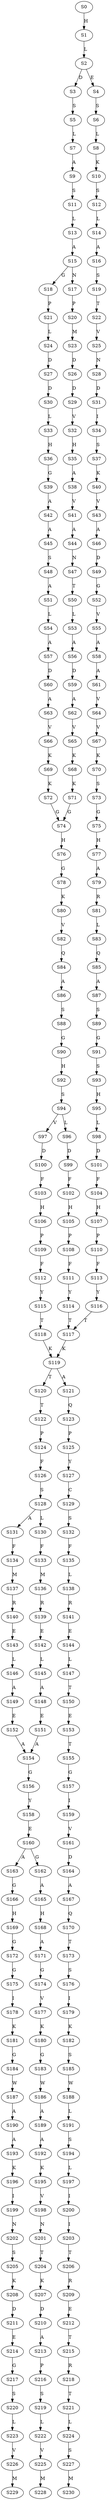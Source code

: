 strict digraph  {
	S0 -> S1 [ label = H ];
	S1 -> S2 [ label = L ];
	S2 -> S3 [ label = D ];
	S2 -> S4 [ label = E ];
	S3 -> S5 [ label = S ];
	S4 -> S6 [ label = S ];
	S5 -> S7 [ label = L ];
	S6 -> S8 [ label = L ];
	S7 -> S9 [ label = A ];
	S8 -> S10 [ label = K ];
	S9 -> S11 [ label = S ];
	S10 -> S12 [ label = S ];
	S11 -> S13 [ label = L ];
	S12 -> S14 [ label = L ];
	S13 -> S15 [ label = A ];
	S14 -> S16 [ label = A ];
	S15 -> S17 [ label = N ];
	S15 -> S18 [ label = G ];
	S16 -> S19 [ label = S ];
	S17 -> S20 [ label = P ];
	S18 -> S21 [ label = P ];
	S19 -> S22 [ label = T ];
	S20 -> S23 [ label = M ];
	S21 -> S24 [ label = L ];
	S22 -> S25 [ label = V ];
	S23 -> S26 [ label = D ];
	S24 -> S27 [ label = D ];
	S25 -> S28 [ label = N ];
	S26 -> S29 [ label = D ];
	S27 -> S30 [ label = D ];
	S28 -> S31 [ label = D ];
	S29 -> S32 [ label = V ];
	S30 -> S33 [ label = L ];
	S31 -> S34 [ label = I ];
	S32 -> S35 [ label = H ];
	S33 -> S36 [ label = H ];
	S34 -> S37 [ label = S ];
	S35 -> S38 [ label = A ];
	S36 -> S39 [ label = G ];
	S37 -> S40 [ label = K ];
	S38 -> S41 [ label = V ];
	S39 -> S42 [ label = A ];
	S40 -> S43 [ label = V ];
	S41 -> S44 [ label = A ];
	S42 -> S45 [ label = A ];
	S43 -> S46 [ label = A ];
	S44 -> S47 [ label = N ];
	S45 -> S48 [ label = S ];
	S46 -> S49 [ label = D ];
	S47 -> S50 [ label = T ];
	S48 -> S51 [ label = A ];
	S49 -> S52 [ label = G ];
	S50 -> S53 [ label = L ];
	S51 -> S54 [ label = L ];
	S52 -> S55 [ label = V ];
	S53 -> S56 [ label = A ];
	S54 -> S57 [ label = A ];
	S55 -> S58 [ label = A ];
	S56 -> S59 [ label = D ];
	S57 -> S60 [ label = D ];
	S58 -> S61 [ label = A ];
	S59 -> S62 [ label = A ];
	S60 -> S63 [ label = A ];
	S61 -> S64 [ label = V ];
	S62 -> S65 [ label = V ];
	S63 -> S66 [ label = V ];
	S64 -> S67 [ label = V ];
	S65 -> S68 [ label = K ];
	S66 -> S69 [ label = K ];
	S67 -> S70 [ label = K ];
	S68 -> S71 [ label = K ];
	S69 -> S72 [ label = K ];
	S70 -> S73 [ label = S ];
	S71 -> S74 [ label = G ];
	S72 -> S74 [ label = G ];
	S73 -> S75 [ label = G ];
	S74 -> S76 [ label = H ];
	S75 -> S77 [ label = H ];
	S76 -> S78 [ label = G ];
	S77 -> S79 [ label = A ];
	S78 -> S80 [ label = K ];
	S79 -> S81 [ label = R ];
	S80 -> S82 [ label = V ];
	S81 -> S83 [ label = L ];
	S82 -> S84 [ label = Q ];
	S83 -> S85 [ label = Q ];
	S84 -> S86 [ label = A ];
	S85 -> S87 [ label = A ];
	S86 -> S88 [ label = S ];
	S87 -> S89 [ label = S ];
	S88 -> S90 [ label = G ];
	S89 -> S91 [ label = G ];
	S90 -> S92 [ label = H ];
	S91 -> S93 [ label = S ];
	S92 -> S94 [ label = S ];
	S93 -> S95 [ label = H ];
	S94 -> S96 [ label = L ];
	S94 -> S97 [ label = V ];
	S95 -> S98 [ label = L ];
	S96 -> S99 [ label = D ];
	S97 -> S100 [ label = D ];
	S98 -> S101 [ label = D ];
	S99 -> S102 [ label = F ];
	S100 -> S103 [ label = F ];
	S101 -> S104 [ label = F ];
	S102 -> S105 [ label = H ];
	S103 -> S106 [ label = H ];
	S104 -> S107 [ label = H ];
	S105 -> S108 [ label = P ];
	S106 -> S109 [ label = P ];
	S107 -> S110 [ label = P ];
	S108 -> S111 [ label = F ];
	S109 -> S112 [ label = F ];
	S110 -> S113 [ label = F ];
	S111 -> S114 [ label = Y ];
	S112 -> S115 [ label = Y ];
	S113 -> S116 [ label = Y ];
	S114 -> S117 [ label = T ];
	S115 -> S118 [ label = T ];
	S116 -> S117 [ label = T ];
	S117 -> S119 [ label = K ];
	S118 -> S119 [ label = K ];
	S119 -> S120 [ label = T ];
	S119 -> S121 [ label = A ];
	S120 -> S122 [ label = T ];
	S121 -> S123 [ label = Q ];
	S122 -> S124 [ label = P ];
	S123 -> S125 [ label = P ];
	S124 -> S126 [ label = F ];
	S125 -> S127 [ label = Y ];
	S126 -> S128 [ label = S ];
	S127 -> S129 [ label = C ];
	S128 -> S130 [ label = L ];
	S128 -> S131 [ label = A ];
	S129 -> S132 [ label = S ];
	S130 -> S133 [ label = F ];
	S131 -> S134 [ label = F ];
	S132 -> S135 [ label = F ];
	S133 -> S136 [ label = M ];
	S134 -> S137 [ label = M ];
	S135 -> S138 [ label = L ];
	S136 -> S139 [ label = R ];
	S137 -> S140 [ label = R ];
	S138 -> S141 [ label = R ];
	S139 -> S142 [ label = E ];
	S140 -> S143 [ label = E ];
	S141 -> S144 [ label = E ];
	S142 -> S145 [ label = L ];
	S143 -> S146 [ label = L ];
	S144 -> S147 [ label = L ];
	S145 -> S148 [ label = A ];
	S146 -> S149 [ label = A ];
	S147 -> S150 [ label = T ];
	S148 -> S151 [ label = E ];
	S149 -> S152 [ label = E ];
	S150 -> S153 [ label = E ];
	S151 -> S154 [ label = A ];
	S152 -> S154 [ label = A ];
	S153 -> S155 [ label = T ];
	S154 -> S156 [ label = G ];
	S155 -> S157 [ label = G ];
	S156 -> S158 [ label = Y ];
	S157 -> S159 [ label = I ];
	S158 -> S160 [ label = E ];
	S159 -> S161 [ label = V ];
	S160 -> S162 [ label = G ];
	S160 -> S163 [ label = A ];
	S161 -> S164 [ label = D ];
	S162 -> S165 [ label = A ];
	S163 -> S166 [ label = G ];
	S164 -> S167 [ label = A ];
	S165 -> S168 [ label = H ];
	S166 -> S169 [ label = H ];
	S167 -> S170 [ label = Q ];
	S168 -> S171 [ label = A ];
	S169 -> S172 [ label = G ];
	S170 -> S173 [ label = T ];
	S171 -> S174 [ label = G ];
	S172 -> S175 [ label = G ];
	S173 -> S176 [ label = S ];
	S174 -> S177 [ label = V ];
	S175 -> S178 [ label = I ];
	S176 -> S179 [ label = I ];
	S177 -> S180 [ label = K ];
	S178 -> S181 [ label = K ];
	S179 -> S182 [ label = K ];
	S180 -> S183 [ label = G ];
	S181 -> S184 [ label = G ];
	S182 -> S185 [ label = S ];
	S183 -> S186 [ label = W ];
	S184 -> S187 [ label = W ];
	S185 -> S188 [ label = W ];
	S186 -> S189 [ label = A ];
	S187 -> S190 [ label = A ];
	S188 -> S191 [ label = L ];
	S189 -> S192 [ label = A ];
	S190 -> S193 [ label = A ];
	S191 -> S194 [ label = S ];
	S192 -> S195 [ label = K ];
	S193 -> S196 [ label = K ];
	S194 -> S197 [ label = L ];
	S195 -> S198 [ label = V ];
	S196 -> S199 [ label = I ];
	S197 -> S200 [ label = I ];
	S198 -> S201 [ label = N ];
	S199 -> S202 [ label = N ];
	S200 -> S203 [ label = I ];
	S201 -> S204 [ label = T ];
	S202 -> S205 [ label = S ];
	S203 -> S206 [ label = T ];
	S204 -> S207 [ label = K ];
	S205 -> S208 [ label = K ];
	S206 -> S209 [ label = R ];
	S207 -> S210 [ label = D ];
	S208 -> S211 [ label = D ];
	S209 -> S212 [ label = E ];
	S210 -> S213 [ label = A ];
	S211 -> S214 [ label = E ];
	S212 -> S215 [ label = T ];
	S213 -> S216 [ label = P ];
	S214 -> S217 [ label = G ];
	S215 -> S218 [ label = R ];
	S216 -> S219 [ label = S ];
	S217 -> S220 [ label = S ];
	S218 -> S221 [ label = T ];
	S219 -> S222 [ label = L ];
	S220 -> S223 [ label = L ];
	S221 -> S224 [ label = L ];
	S222 -> S225 [ label = V ];
	S223 -> S226 [ label = V ];
	S224 -> S227 [ label = S ];
	S225 -> S228 [ label = M ];
	S226 -> S229 [ label = M ];
	S227 -> S230 [ label = M ];
}
